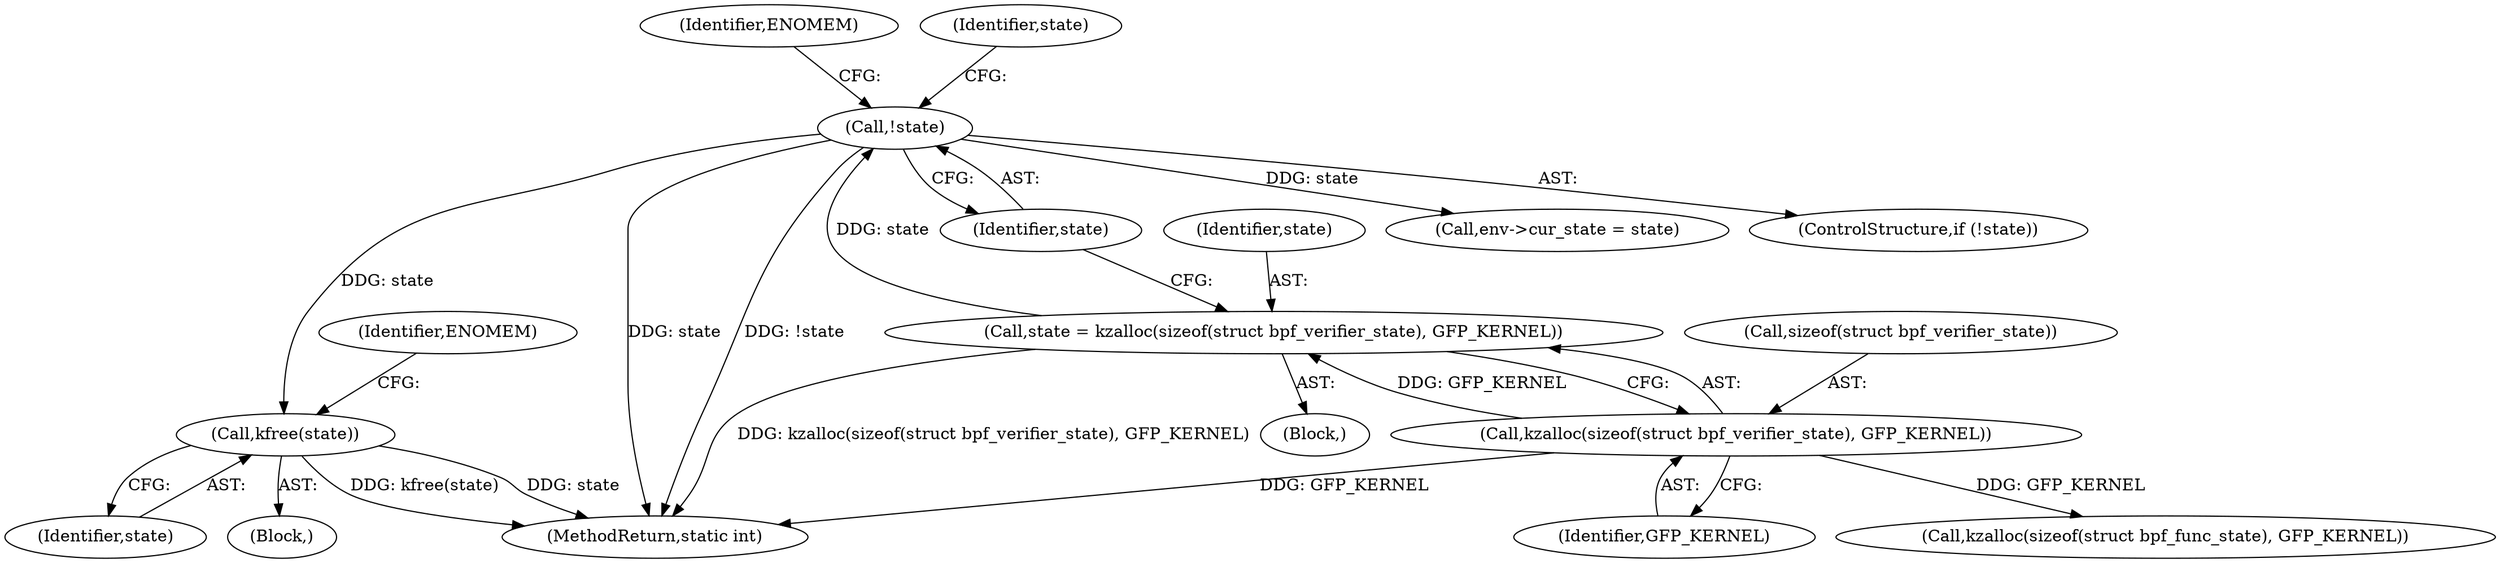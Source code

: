 digraph "0_linux_979d63d50c0c0f7bc537bf821e056cc9fe5abd38_2@API" {
"1000186" [label="(Call,kfree(state))"];
"1000158" [label="(Call,!state)"];
"1000151" [label="(Call,state = kzalloc(sizeof(struct bpf_verifier_state), GFP_KERNEL))"];
"1000153" [label="(Call,kzalloc(sizeof(struct bpf_verifier_state), GFP_KERNEL))"];
"1000118" [label="(Block,)"];
"1000187" [label="(Identifier,state)"];
"1000162" [label="(Identifier,ENOMEM)"];
"1000174" [label="(Call,kzalloc(sizeof(struct bpf_func_state), GFP_KERNEL))"];
"1000154" [label="(Call,sizeof(struct bpf_verifier_state))"];
"1000159" [label="(Identifier,state)"];
"1001153" [label="(MethodReturn,static int)"];
"1000185" [label="(Block,)"];
"1000165" [label="(Identifier,state)"];
"1000151" [label="(Call,state = kzalloc(sizeof(struct bpf_verifier_state), GFP_KERNEL))"];
"1000186" [label="(Call,kfree(state))"];
"1000158" [label="(Call,!state)"];
"1000191" [label="(Call,env->cur_state = state)"];
"1000190" [label="(Identifier,ENOMEM)"];
"1000152" [label="(Identifier,state)"];
"1000157" [label="(ControlStructure,if (!state))"];
"1000156" [label="(Identifier,GFP_KERNEL)"];
"1000153" [label="(Call,kzalloc(sizeof(struct bpf_verifier_state), GFP_KERNEL))"];
"1000186" -> "1000185"  [label="AST: "];
"1000186" -> "1000187"  [label="CFG: "];
"1000187" -> "1000186"  [label="AST: "];
"1000190" -> "1000186"  [label="CFG: "];
"1000186" -> "1001153"  [label="DDG: kfree(state)"];
"1000186" -> "1001153"  [label="DDG: state"];
"1000158" -> "1000186"  [label="DDG: state"];
"1000158" -> "1000157"  [label="AST: "];
"1000158" -> "1000159"  [label="CFG: "];
"1000159" -> "1000158"  [label="AST: "];
"1000162" -> "1000158"  [label="CFG: "];
"1000165" -> "1000158"  [label="CFG: "];
"1000158" -> "1001153"  [label="DDG: state"];
"1000158" -> "1001153"  [label="DDG: !state"];
"1000151" -> "1000158"  [label="DDG: state"];
"1000158" -> "1000191"  [label="DDG: state"];
"1000151" -> "1000118"  [label="AST: "];
"1000151" -> "1000153"  [label="CFG: "];
"1000152" -> "1000151"  [label="AST: "];
"1000153" -> "1000151"  [label="AST: "];
"1000159" -> "1000151"  [label="CFG: "];
"1000151" -> "1001153"  [label="DDG: kzalloc(sizeof(struct bpf_verifier_state), GFP_KERNEL)"];
"1000153" -> "1000151"  [label="DDG: GFP_KERNEL"];
"1000153" -> "1000156"  [label="CFG: "];
"1000154" -> "1000153"  [label="AST: "];
"1000156" -> "1000153"  [label="AST: "];
"1000153" -> "1001153"  [label="DDG: GFP_KERNEL"];
"1000153" -> "1000174"  [label="DDG: GFP_KERNEL"];
}
